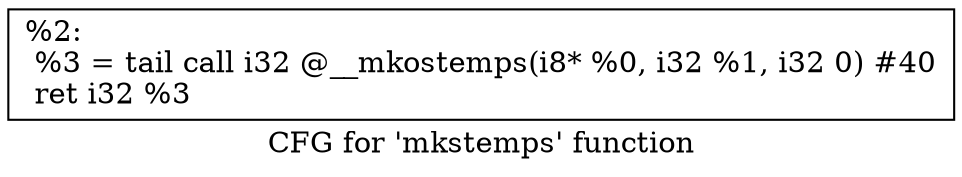 digraph "CFG for 'mkstemps' function" {
	label="CFG for 'mkstemps' function";

	Node0x1a633f0 [shape=record,label="{%2:\l  %3 = tail call i32 @__mkostemps(i8* %0, i32 %1, i32 0) #40\l  ret i32 %3\l}"];
}
